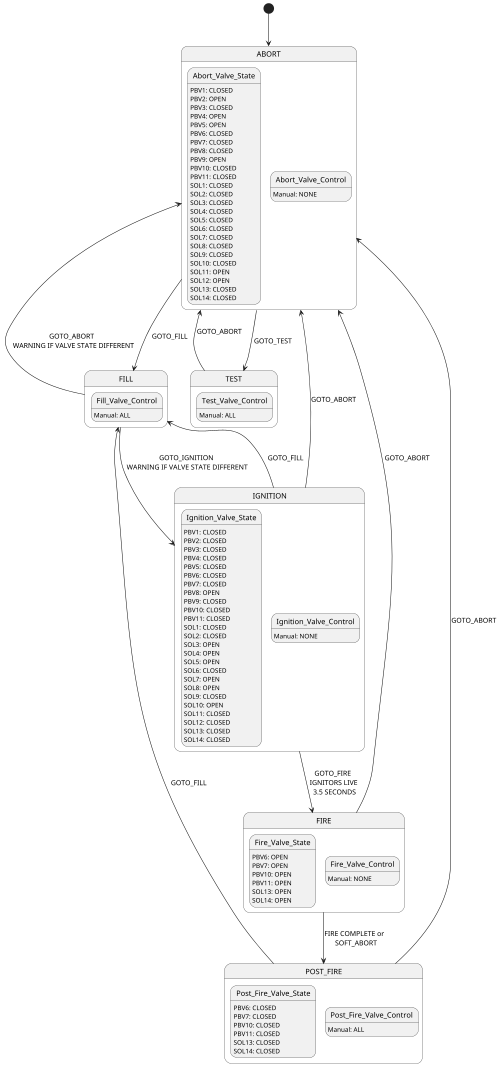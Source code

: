@startuml
scale 500 width
[*] --> ABORT
ABORT --> FILL : GOTO_FILL \n
ABORT --> TEST : GOTO_TEST
FILL --> IGNITION : \n GOTO_IGNITION \n WARNING IF VALVE STATE DIFFERENT
FILL --> ABORT : GOTO_ABORT \n WARNING IF VALVE STATE DIFFERENT
IGNITION --> FIRE : GOTO_FIRE \n IGNITORS LIVE \n 3.5 SECONDS
IGNITION --> ABORT : GOTO_ABORT
IGNITION --> FILL : GOTO_FILL
FIRE --> ABORT : GOTO_ABORT
FIRE --> POST_FIRE : FIRE COMPLETE or \n SOFT_ABORT
POST_FIRE --> FILL : GOTO_FILL
POST_FIRE --> ABORT : GOTO_ABORT
TEST --> ABORT : GOTO_ABORT \n\n

state ABORT {
  state Abort_Valve_State: PBV1: CLOSED
  state Abort_Valve_State: PBV2: OPEN
  state Abort_Valve_State: PBV3: CLOSED
  state Abort_Valve_State: PBV4: OPEN
  state Abort_Valve_State: PBV5: OPEN
  state Abort_Valve_State: PBV6: CLOSED
  state Abort_Valve_State: PBV7: CLOSED
  state Abort_Valve_State: PBV8: CLOSED
  state Abort_Valve_State: PBV9: OPEN
  state Abort_Valve_State: PBV10: CLOSED
  state Abort_Valve_State: PBV11: CLOSED

  state Abort_Valve_State: SOL1: CLOSED
  state Abort_Valve_State: SOL2: CLOSED
  state Abort_Valve_State: SOL3: CLOSED
  state Abort_Valve_State: SOL4: CLOSED
  state Abort_Valve_State: SOL5: CLOSED
  state Abort_Valve_State: SOL6: CLOSED
  state Abort_Valve_State: SOL7: CLOSED
  state Abort_Valve_State: SOL8: CLOSED
  state Abort_Valve_State: SOL9: CLOSED
  state Abort_Valve_State: SOL10: CLOSED
  state Abort_Valve_State: SOL11: OPEN
  state Abort_Valve_State: SOL12: OPEN
  state Abort_Valve_State: SOL13: CLOSED
  state Abort_Valve_State: SOL14: CLOSED


  state Abort_Valve_Control
  state Abort_Valve_Control: Manual: NONE
}

state FILL {
  state Fill_Valve_Control
  state Fill_Valve_Control: Manual: ALL
}

state IGNITION {
  state Ignition_Valve_State: PBV1: CLOSED
  state Ignition_Valve_State: PBV2: CLOSED
  state Ignition_Valve_State: PBV3: CLOSED
  state Ignition_Valve_State: PBV4: CLOSED
  state Ignition_Valve_State: PBV5: CLOSED
  state Ignition_Valve_State: PBV6: CLOSED
  state Ignition_Valve_State: PBV7: CLOSED
  state Ignition_Valve_State: PBV8: OPEN
  state Ignition_Valve_State: PBV9: CLOSED
  state Ignition_Valve_State: PBV10: CLOSED
  state Ignition_Valve_State: PBV11: CLOSED

  state Ignition_Valve_State: SOL1: CLOSED
  state Ignition_Valve_State: SOL2: CLOSED
  state Ignition_Valve_State: SOL3: OPEN
  state Ignition_Valve_State: SOL4: OPEN
  state Ignition_Valve_State: SOL5: OPEN
  state Ignition_Valve_State: SOL6: CLOSED
  state Ignition_Valve_State: SOL7: OPEN
  state Ignition_Valve_State: SOL8: OPEN
  state Ignition_Valve_State: SOL9: CLOSED
  state Ignition_Valve_State: SOL10: OPEN
  state Ignition_Valve_State: SOL11: CLOSED
  state Ignition_Valve_State: SOL12: CLOSED
  state Ignition_Valve_State: SOL13: CLOSED
  state Ignition_Valve_State: SOL14: CLOSED


  state Ignition_Valve_Control
  state Ignition_Valve_Control: Manual: NONE
}

state FIRE {
  state Fire_Valve_State: PBV6: OPEN
  state Fire_Valve_State: PBV7: OPEN
  state Fire_Valve_State: PBV10: OPEN
  state Fire_Valve_State: PBV11: OPEN

  state Fire_Valve_State: SOL13: OPEN
  state Fire_Valve_State: SOL14: OPEN

  state Fire_Valve_Control
  state Fire_Valve_Control: Manual: NONE
}

state POST_FIRE {
  state Post_Fire_Valve_State: PBV6: CLOSED
  state Post_Fire_Valve_State: PBV7: CLOSED
  state Post_Fire_Valve_State: PBV10: CLOSED
  state Post_Fire_Valve_State: PBV11: CLOSED

  state Post_Fire_Valve_State: SOL13: CLOSED
  state Post_Fire_Valve_State: SOL14: CLOSED

  state Post_Fire_Valve_Control
  state Post_Fire_Valve_Control: Manual: ALL
}


state TEST {
  state Test_Valve_Control
  state Test_Valve_Control: Manual: ALL
}
@enduml